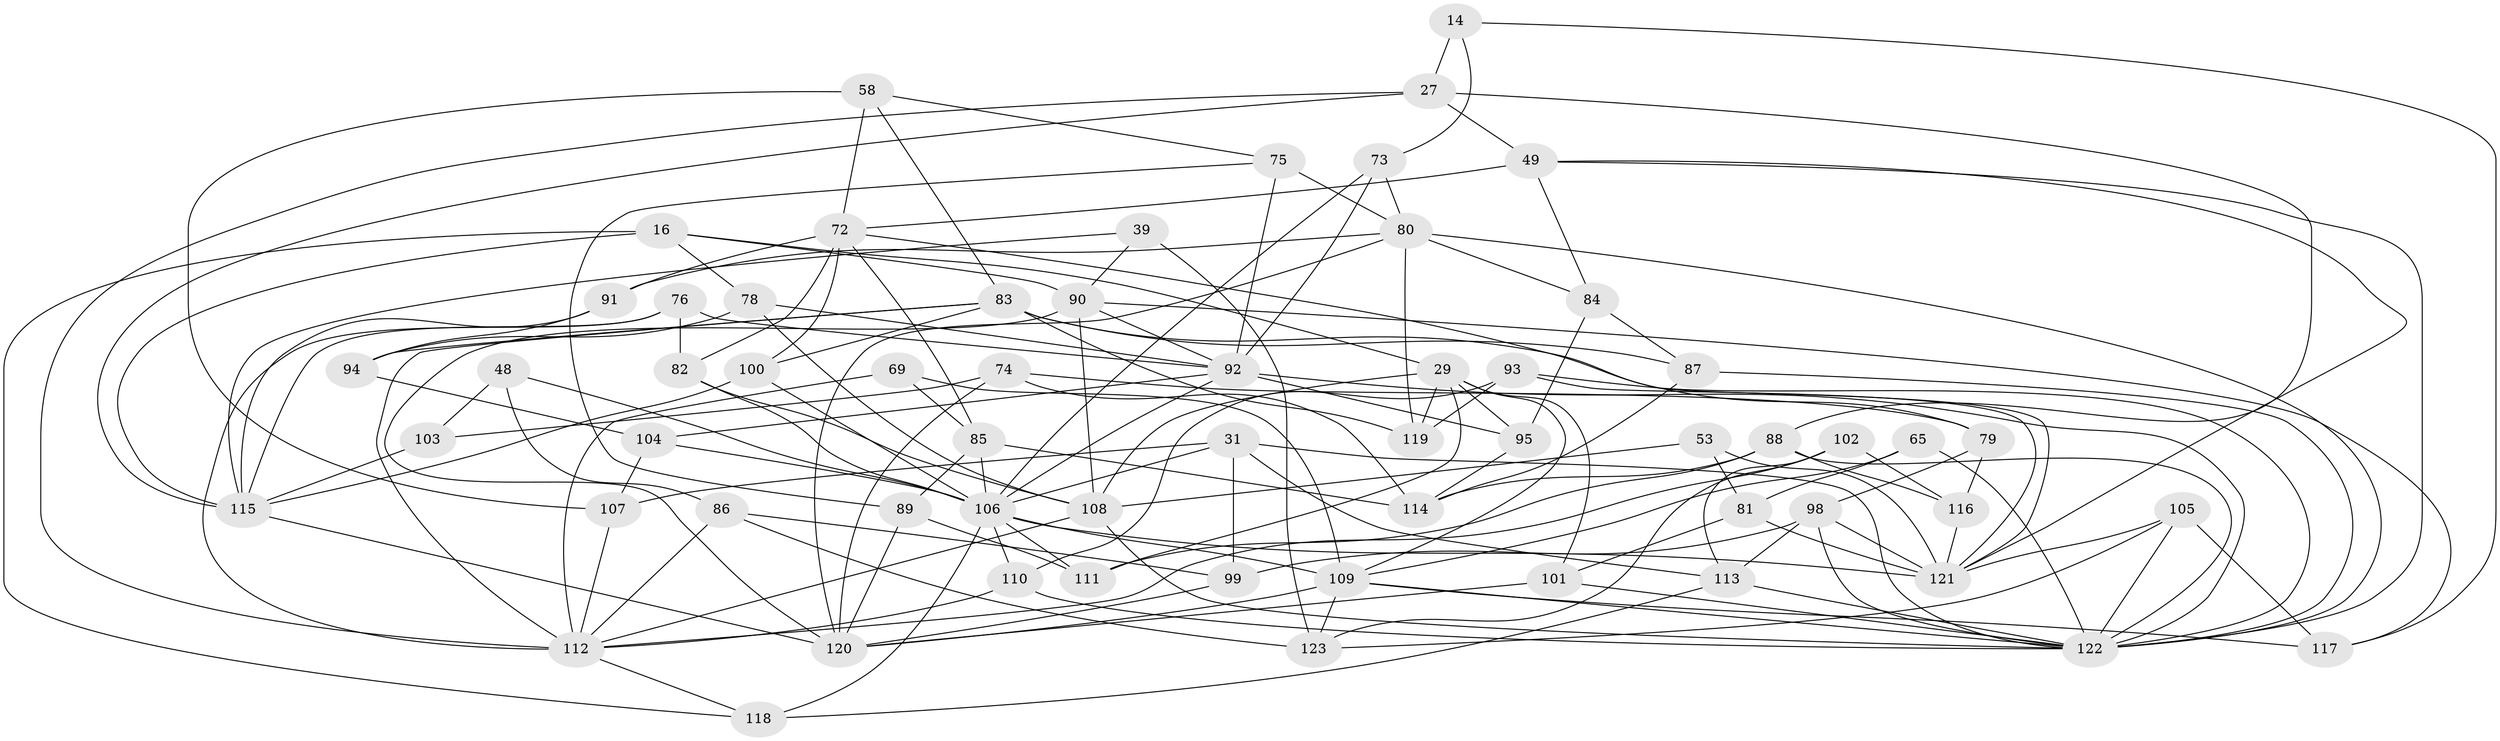 // original degree distribution, {4: 1.0}
// Generated by graph-tools (version 1.1) at 2025/57/03/09/25 04:57:41]
// undirected, 61 vertices, 156 edges
graph export_dot {
graph [start="1"]
  node [color=gray90,style=filled];
  14;
  16 [super="+13"];
  27 [super="+5"];
  29 [super="+24"];
  31 [super="+11"];
  39;
  48 [super="+41"];
  49 [super="+38"];
  53;
  58;
  65;
  69 [super="+52"];
  72 [super="+19+22"];
  73;
  74;
  75 [super="+23"];
  76;
  78;
  79;
  80 [super="+15+28"];
  81 [super="+59"];
  82;
  83 [super="+36+61"];
  84;
  85 [super="+77"];
  86;
  87;
  88 [super="+34"];
  89;
  90 [super="+43"];
  91;
  92 [super="+67"];
  93;
  94;
  95;
  98 [super="+45"];
  99;
  100;
  101;
  102;
  103;
  104 [super="+4"];
  105;
  106 [super="+6+68+96+66"];
  107 [super="+51"];
  108 [super="+70"];
  109 [super="+56+44+62"];
  110;
  111;
  112 [super="+2+71+32"];
  113 [super="+9"];
  114 [super="+57"];
  115 [super="+42"];
  116;
  117;
  118 [super="+55"];
  119;
  120 [super="+8+21"];
  121 [super="+97"];
  122 [super="+63+64"];
  123 [super="+1"];
  14 -- 117;
  14 -- 27 [weight=2];
  14 -- 73;
  16 -- 78;
  16 -- 90;
  16 -- 118 [weight=2];
  16 -- 29;
  16 -- 115;
  27 -- 112;
  27 -- 49;
  27 -- 115;
  27 -- 88;
  29 -- 95;
  29 -- 119;
  29 -- 108 [weight=2];
  29 -- 101;
  29 -- 111;
  29 -- 109;
  31 -- 99;
  31 -- 107 [weight=2];
  31 -- 113;
  31 -- 106;
  31 -- 122;
  39 -- 123 [weight=2];
  39 -- 115;
  39 -- 90;
  48 -- 103 [weight=2];
  48 -- 86;
  48 -- 106 [weight=3];
  49 -- 72 [weight=2];
  49 -- 84;
  49 -- 121;
  49 -- 122;
  53 -- 81 [weight=2];
  53 -- 108;
  53 -- 121;
  58 -- 75;
  58 -- 83;
  58 -- 107;
  58 -- 72;
  65 -- 122;
  65 -- 81 [weight=2];
  65 -- 109;
  69 -- 112 [weight=2];
  69 -- 85 [weight=2];
  69 -- 109 [weight=2];
  72 -- 91;
  72 -- 79;
  72 -- 82;
  72 -- 100;
  72 -- 85;
  73 -- 92;
  73 -- 80;
  73 -- 106;
  74 -- 120;
  74 -- 79;
  74 -- 103;
  74 -- 114;
  75 -- 80 [weight=2];
  75 -- 89;
  75 -- 92 [weight=2];
  76 -- 82;
  76 -- 112;
  76 -- 92;
  76 -- 115;
  78 -- 94;
  78 -- 108;
  78 -- 92;
  79 -- 116;
  79 -- 98;
  80 -- 84;
  80 -- 120;
  80 -- 119;
  80 -- 91;
  80 -- 122;
  81 -- 101;
  81 -- 121;
  82 -- 108;
  82 -- 106;
  83 -- 87;
  83 -- 112 [weight=2];
  83 -- 121;
  83 -- 119;
  83 -- 100;
  83 -- 94;
  84 -- 87;
  84 -- 95;
  85 -- 89;
  85 -- 114;
  85 -- 106;
  86 -- 99;
  86 -- 123;
  86 -- 112;
  87 -- 114;
  87 -- 122;
  88 -- 114 [weight=2];
  88 -- 111;
  88 -- 116;
  88 -- 122;
  89 -- 111;
  89 -- 120;
  90 -- 120;
  90 -- 108;
  90 -- 92;
  90 -- 117;
  91 -- 115;
  91 -- 94;
  92 -- 122 [weight=3];
  92 -- 104;
  92 -- 106;
  92 -- 95;
  93 -- 110;
  93 -- 119;
  93 -- 121;
  93 -- 122;
  94 -- 104;
  95 -- 114;
  98 -- 113 [weight=2];
  98 -- 99;
  98 -- 121;
  98 -- 122;
  99 -- 120;
  100 -- 115;
  100 -- 106;
  101 -- 120;
  101 -- 122;
  102 -- 123;
  102 -- 113;
  102 -- 116;
  102 -- 112;
  103 -- 115;
  104 -- 107 [weight=2];
  104 -- 106 [weight=2];
  105 -- 117;
  105 -- 123;
  105 -- 121;
  105 -- 122;
  106 -- 118 [weight=2];
  106 -- 111;
  106 -- 109 [weight=3];
  106 -- 110;
  106 -- 121 [weight=2];
  107 -- 112;
  108 -- 112;
  108 -- 122;
  109 -- 117;
  109 -- 123;
  109 -- 120;
  109 -- 122 [weight=2];
  110 -- 122;
  110 -- 112;
  112 -- 118;
  113 -- 118;
  113 -- 122;
  115 -- 120;
  116 -- 121;
}
